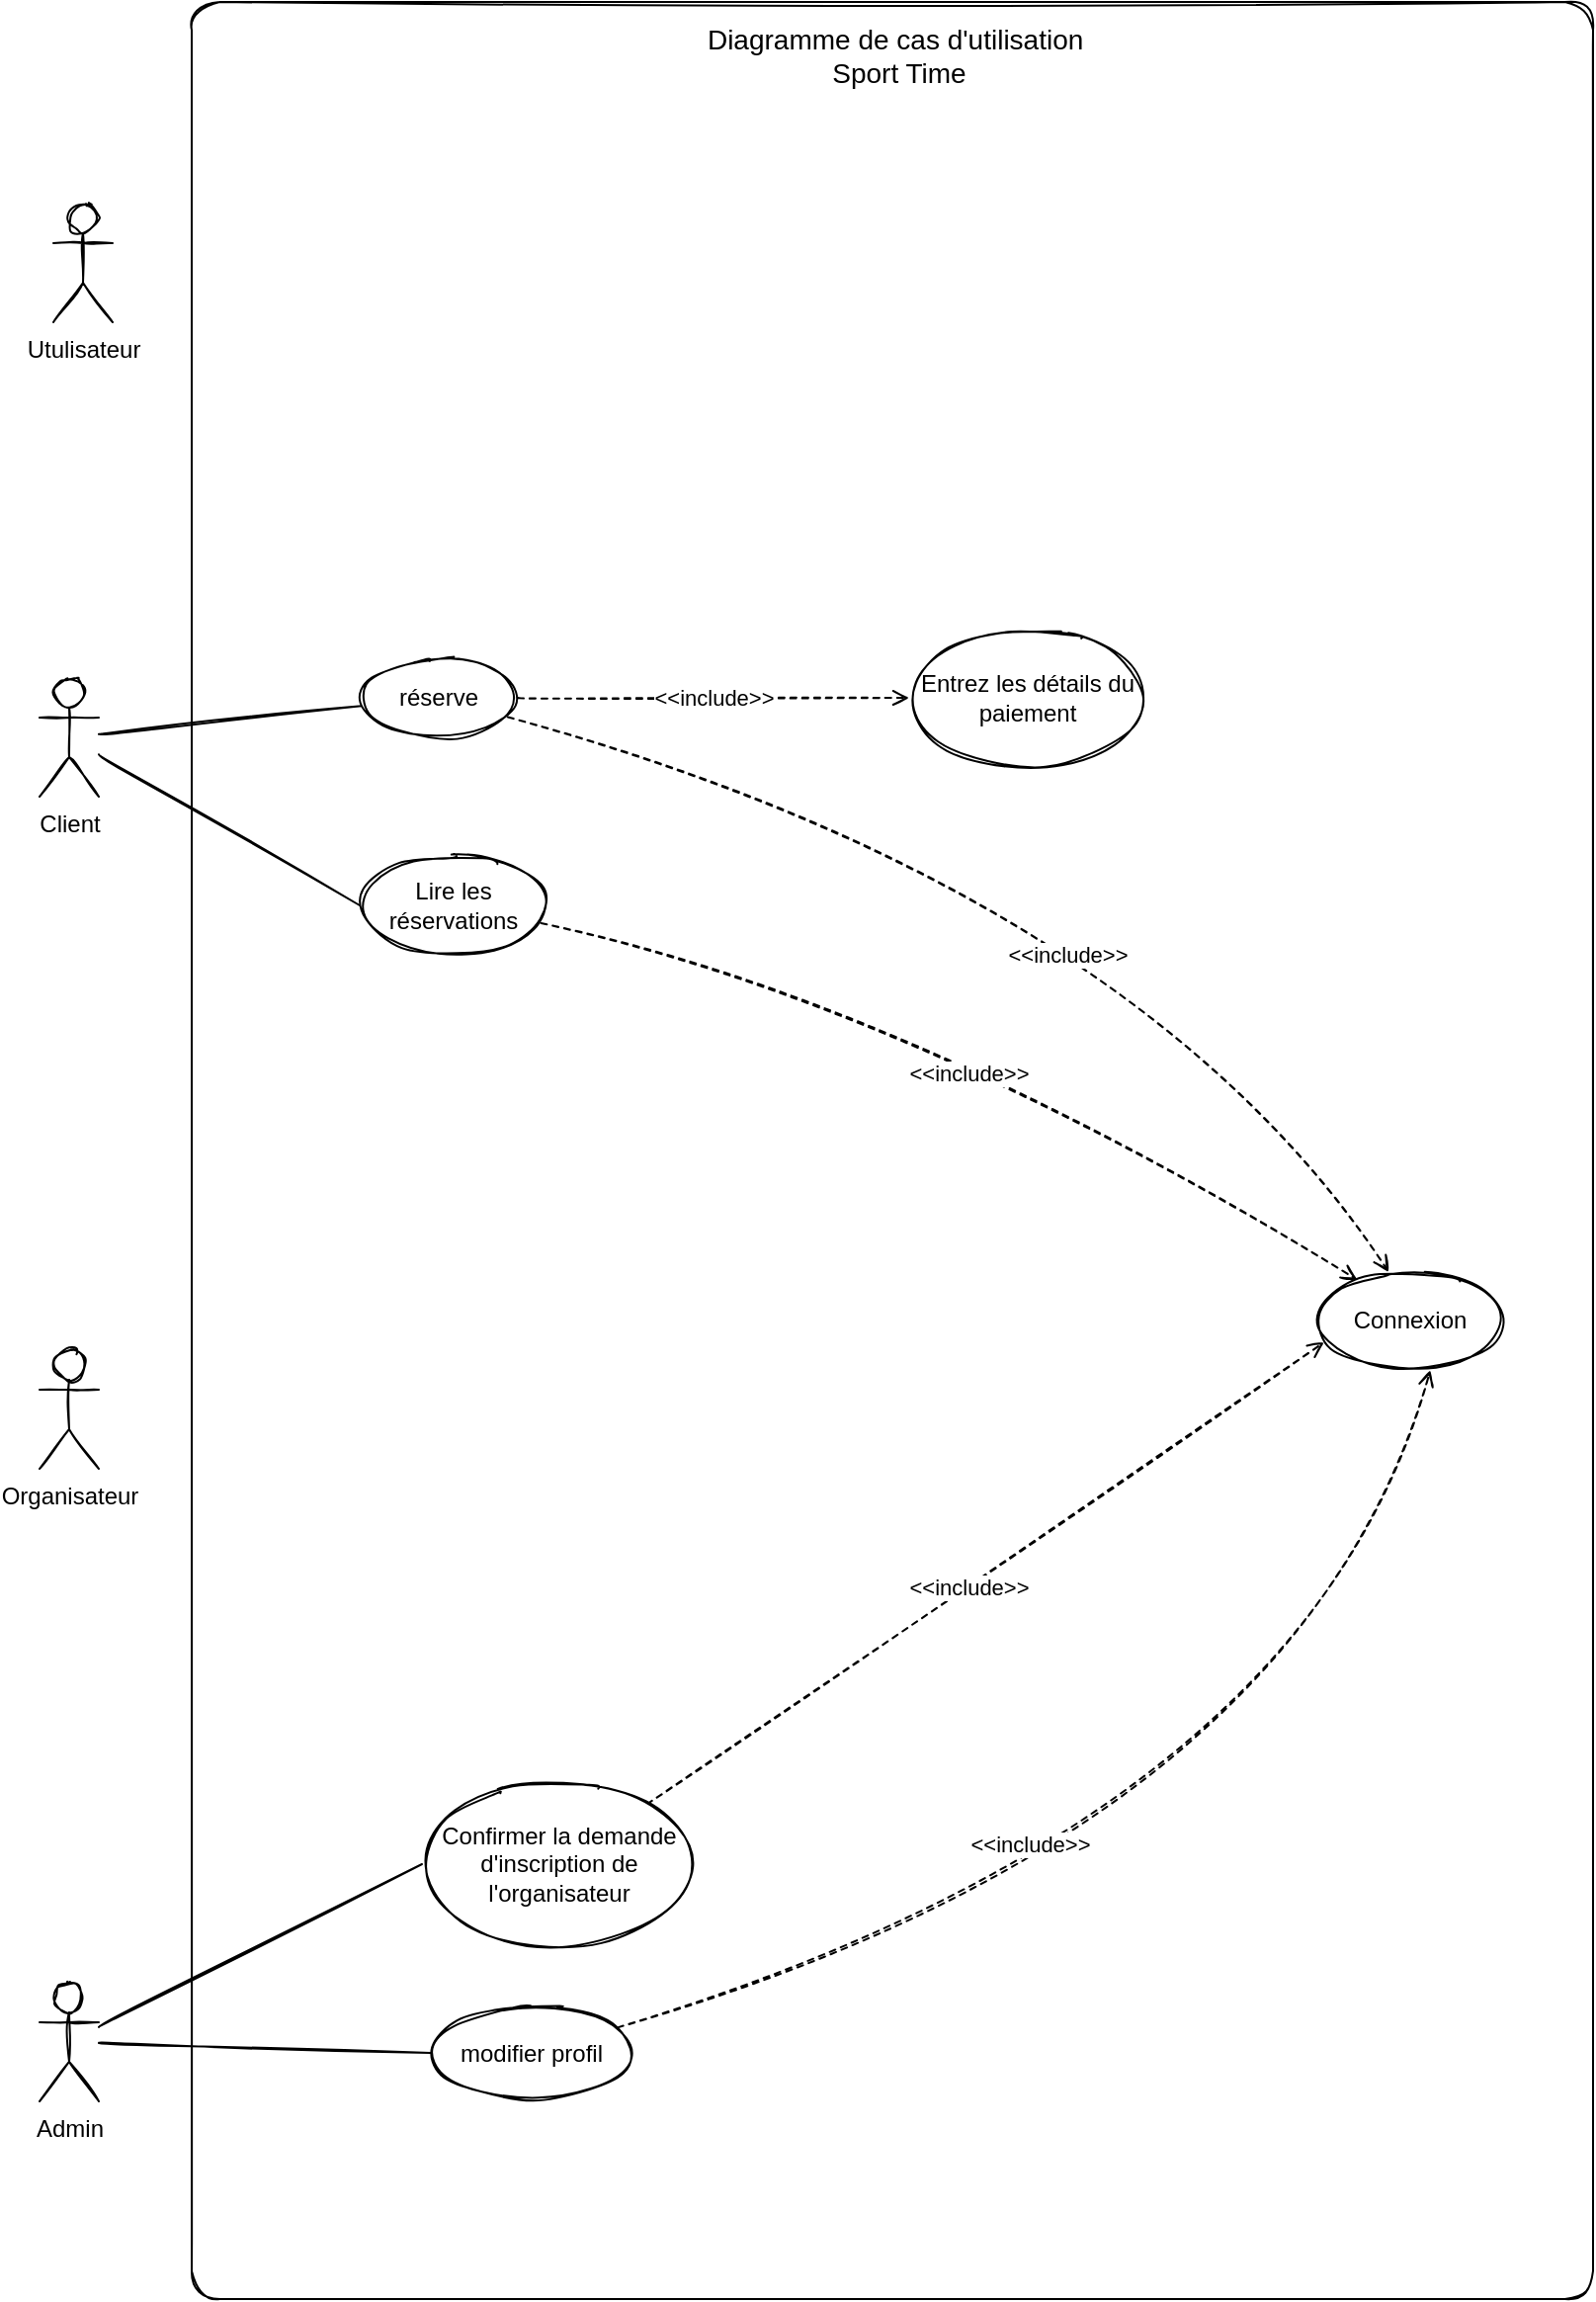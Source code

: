 <mxfile>
    <diagram id="ixggnV8RtaeOouiZ63La" name="Page-1">
        <mxGraphModel dx="1762" dy="1220" grid="1" gridSize="10" guides="1" tooltips="1" connect="1" arrows="1" fold="1" page="1" pageScale="1" pageWidth="850" pageHeight="1100" background="none" math="0" shadow="0">
            <root>
                <mxCell id="0"/>
                <mxCell id="1" parent="0"/>
                <mxCell id="LcNwLO7DvMdSj1Io22Rn-1" value="" style="rounded=1;whiteSpace=wrap;html=1;arcSize=2;sketch=1;" parent="1" vertex="1">
                    <mxGeometry x="107" y="28" width="709" height="1162" as="geometry"/>
                </mxCell>
                <mxCell id="LcNwLO7DvMdSj1Io22Rn-7" style="edgeStyle=none;rounded=1;orthogonalLoop=1;jettySize=auto;html=1;endArrow=none;endFill=0;curved=1;sketch=1;" parent="1" source="LcNwLO7DvMdSj1Io22Rn-9" target="LcNwLO7DvMdSj1Io22Rn-32" edge="1">
                    <mxGeometry relative="1" as="geometry"/>
                </mxCell>
                <mxCell id="LcNwLO7DvMdSj1Io22Rn-8" style="edgeStyle=none;rounded=1;orthogonalLoop=1;jettySize=auto;html=1;entryX=0;entryY=0.5;entryDx=0;entryDy=0;endArrow=none;endFill=0;curved=1;sketch=1;" parent="1" source="LcNwLO7DvMdSj1Io22Rn-9" target="LcNwLO7DvMdSj1Io22Rn-34" edge="1">
                    <mxGeometry relative="1" as="geometry"/>
                </mxCell>
                <mxCell id="3" style="edgeStyle=none;html=1;entryX=0;entryY=0.5;entryDx=0;entryDy=0;endArrow=none;endFill=0;rounded=1;curved=1;sketch=1;" parent="1" source="LcNwLO7DvMdSj1Io22Rn-9" target="2" edge="1">
                    <mxGeometry relative="1" as="geometry"/>
                </mxCell>
                <mxCell id="LcNwLO7DvMdSj1Io22Rn-9" value="Client" style="shape=umlActor;verticalLabelPosition=bottom;verticalAlign=top;html=1;outlineConnect=0;rounded=1;sketch=1;" parent="1" vertex="1">
                    <mxGeometry x="30" y="370" width="30" height="60" as="geometry"/>
                </mxCell>
                <mxCell id="LcNwLO7DvMdSj1Io22Rn-12" style="edgeStyle=none;rounded=1;orthogonalLoop=1;jettySize=auto;html=1;entryX=0;entryY=0.5;entryDx=0;entryDy=0;endArrow=none;endFill=0;curved=1;sketch=1;" parent="1" source="LcNwLO7DvMdSj1Io22Rn-16" target="LcNwLO7DvMdSj1Io22Rn-40" edge="1">
                    <mxGeometry relative="1" as="geometry"/>
                </mxCell>
                <mxCell id="LcNwLO7DvMdSj1Io22Rn-13" style="edgeStyle=none;rounded=1;orthogonalLoop=1;jettySize=auto;html=1;entryX=0;entryY=0.5;entryDx=0;entryDy=0;endArrow=none;endFill=0;curved=1;sketch=1;" parent="1" source="LcNwLO7DvMdSj1Io22Rn-16" target="LcNwLO7DvMdSj1Io22Rn-42" edge="1">
                    <mxGeometry relative="1" as="geometry"/>
                </mxCell>
                <mxCell id="LcNwLO7DvMdSj1Io22Rn-16" value="Admin" style="shape=umlActor;verticalLabelPosition=bottom;verticalAlign=top;html=1;outlineConnect=0;rounded=1;sketch=1;" parent="1" vertex="1">
                    <mxGeometry x="30" y="1030" width="30" height="60" as="geometry"/>
                </mxCell>
                <mxCell id="LcNwLO7DvMdSj1Io22Rn-17" value="&lt;font style=&quot;font-size: 14px&quot;&gt;Diagramme de cas d'utilisation&amp;nbsp;&lt;br&gt;Sport Time&lt;br&gt;&lt;/font&gt;" style="text;html=1;strokeColor=none;fillColor=none;align=center;verticalAlign=middle;whiteSpace=wrap;rounded=1;sketch=1;" parent="1" vertex="1">
                    <mxGeometry x="350" y="40" width="230" height="30" as="geometry"/>
                </mxCell>
                <mxCell id="LcNwLO7DvMdSj1Io22Rn-27" style="edgeStyle=none;rounded=1;orthogonalLoop=1;jettySize=auto;html=1;entryX=1;entryY=1;entryDx=0;entryDy=0;endArrow=none;endFill=0;curved=1;sketch=1;" parent="1" edge="1">
                    <mxGeometry relative="1" as="geometry">
                        <mxPoint x="245.284" y="432.142" as="sourcePoint"/>
                        <mxPoint x="245.284" y="432.142" as="targetPoint"/>
                    </mxGeometry>
                </mxCell>
                <mxCell id="LcNwLO7DvMdSj1Io22Rn-28" value="Connexion" style="ellipse;whiteSpace=wrap;html=1;rounded=1;sketch=1;" parent="1" vertex="1">
                    <mxGeometry x="676" y="670" width="95" height="50" as="geometry"/>
                </mxCell>
                <mxCell id="rEs1j5VtkF3X8l7jMAPh-5" style="edgeStyle=none;rounded=1;orthogonalLoop=1;jettySize=auto;html=1;entryX=0;entryY=0.5;entryDx=0;entryDy=0;endArrow=none;endFill=0;curved=1;sketch=1;" parent="1" source="LcNwLO7DvMdSj1Io22Rn-30" target="rEs1j5VtkF3X8l7jMAPh-4" edge="1">
                    <mxGeometry relative="1" as="geometry"/>
                </mxCell>
                <mxCell id="rEs1j5VtkF3X8l7jMAPh-22" style="edgeStyle=none;rounded=1;orthogonalLoop=1;jettySize=auto;html=1;entryX=0;entryY=0.5;entryDx=0;entryDy=0;endArrow=none;endFill=0;curved=1;sketch=1;" parent="1" source="LcNwLO7DvMdSj1Io22Rn-30" target="rEs1j5VtkF3X8l7jMAPh-21" edge="1">
                    <mxGeometry relative="1" as="geometry"/>
                </mxCell>
                <mxCell id="LcNwLO7DvMdSj1Io22Rn-30" value="Utulisateur" style="shape=umlActor;verticalLabelPosition=bottom;verticalAlign=top;html=1;outlineConnect=0;rounded=1;sketch=1;" parent="1" vertex="1">
                    <mxGeometry x="37" y="130" width="30" height="60" as="geometry"/>
                </mxCell>
                <mxCell id="LcNwLO7DvMdSj1Io22Rn-31" value="&amp;lt;&amp;lt;include&amp;gt;&amp;gt;" style="edgeStyle=none;rounded=1;orthogonalLoop=1;jettySize=auto;html=1;endArrow=open;endFill=0;entryX=0.385;entryY=0.01;entryDx=0;entryDy=0;entryPerimeter=0;startArrow=none;startFill=0;dashed=1;curved=1;sketch=1;" parent="1" source="LcNwLO7DvMdSj1Io22Rn-32" target="LcNwLO7DvMdSj1Io22Rn-28" edge="1">
                    <mxGeometry x="0.085" y="-40" relative="1" as="geometry">
                        <mxPoint x="527" y="728" as="targetPoint"/>
                        <Array as="points">
                            <mxPoint x="590" y="480"/>
                        </Array>
                        <mxPoint as="offset"/>
                    </mxGeometry>
                </mxCell>
                <mxCell id="LcNwLO7DvMdSj1Io22Rn-32" value="réserve" style="ellipse;whiteSpace=wrap;html=1;rounded=1;sketch=1;" parent="1" vertex="1">
                    <mxGeometry x="192" y="360" width="80" height="40" as="geometry"/>
                </mxCell>
                <mxCell id="LcNwLO7DvMdSj1Io22Rn-33" value="&amp;lt;&amp;lt;include&amp;gt;&amp;gt;" style="edgeStyle=none;rounded=1;orthogonalLoop=1;jettySize=auto;html=1;endArrow=open;endFill=0;entryX=0.219;entryY=0.089;entryDx=0;entryDy=0;entryPerimeter=0;startArrow=none;startFill=0;dashed=1;curved=1;sketch=1;" parent="1" source="LcNwLO7DvMdSj1Io22Rn-34" target="LcNwLO7DvMdSj1Io22Rn-28" edge="1">
                    <mxGeometry x="0.027" y="-13" relative="1" as="geometry">
                        <Array as="points">
                            <mxPoint x="460" y="530"/>
                        </Array>
                        <mxPoint as="offset"/>
                    </mxGeometry>
                </mxCell>
                <mxCell id="LcNwLO7DvMdSj1Io22Rn-34" value="Lire les réservations" style="ellipse;whiteSpace=wrap;html=1;rounded=1;sketch=1;" parent="1" vertex="1">
                    <mxGeometry x="192" y="460" width="95" height="50" as="geometry"/>
                </mxCell>
                <mxCell id="LcNwLO7DvMdSj1Io22Rn-35" value="&amp;lt;&amp;lt;include&amp;gt;&amp;gt;" style="edgeStyle=none;rounded=1;orthogonalLoop=1;jettySize=auto;html=1;entryX=0;entryY=0.5;entryDx=0;entryDy=0;dashed=1;startArrow=none;startFill=0;endArrow=open;endFill=0;exitX=1;exitY=0.5;exitDx=0;exitDy=0;curved=1;sketch=1;" parent="1" source="LcNwLO7DvMdSj1Io22Rn-32" target="LcNwLO7DvMdSj1Io22Rn-47" edge="1">
                    <mxGeometry relative="1" as="geometry"/>
                </mxCell>
                <mxCell id="LcNwLO7DvMdSj1Io22Rn-39" value="&amp;lt;&amp;lt;include&amp;gt;&amp;gt;" style="edgeStyle=none;rounded=1;orthogonalLoop=1;jettySize=auto;html=1;endArrow=open;endFill=0;entryX=0.041;entryY=0.721;entryDx=0;entryDy=0;entryPerimeter=0;startArrow=none;startFill=0;dashed=1;curved=1;sketch=1;" parent="1" source="LcNwLO7DvMdSj1Io22Rn-40" target="LcNwLO7DvMdSj1Io22Rn-28" edge="1">
                    <mxGeometry x="-0.054" relative="1" as="geometry">
                        <Array as="points">
                            <mxPoint x="470" y="850"/>
                        </Array>
                        <mxPoint as="offset"/>
                    </mxGeometry>
                </mxCell>
                <mxCell id="LcNwLO7DvMdSj1Io22Rn-40" value="Confirmer la demande d'inscription de l'organisateur" style="ellipse;whiteSpace=wrap;html=1;rounded=1;sketch=1;" parent="1" vertex="1">
                    <mxGeometry x="223.5" y="930" width="138" height="80" as="geometry"/>
                </mxCell>
                <mxCell id="LcNwLO7DvMdSj1Io22Rn-41" value="&amp;lt;&amp;lt;include&amp;gt;&amp;gt;" style="edgeStyle=none;rounded=1;orthogonalLoop=1;jettySize=auto;html=1;endArrow=open;endFill=0;entryX=0.607;entryY=1.001;entryDx=0;entryDy=0;entryPerimeter=0;startArrow=none;startFill=0;dashed=1;curved=1;sketch=1;" parent="1" source="LcNwLO7DvMdSj1Io22Rn-42" target="LcNwLO7DvMdSj1Io22Rn-28" edge="1">
                    <mxGeometry x="-0.247" y="30" relative="1" as="geometry">
                        <Array as="points">
                            <mxPoint x="670" y="950"/>
                        </Array>
                        <mxPoint as="offset"/>
                    </mxGeometry>
                </mxCell>
                <mxCell id="LcNwLO7DvMdSj1Io22Rn-42" value="modifier profil" style="ellipse;whiteSpace=wrap;html=1;rounded=1;sketch=1;" parent="1" vertex="1">
                    <mxGeometry x="228" y="1041" width="102" height="49" as="geometry"/>
                </mxCell>
                <mxCell id="LcNwLO7DvMdSj1Io22Rn-47" value="Entrez les détails du paiement" style="ellipse;whiteSpace=wrap;html=1;rounded=1;sketch=1;" parent="1" vertex="1">
                    <mxGeometry x="470" y="345" width="120" height="70" as="geometry"/>
                </mxCell>
                <mxCell id="rEs1j5VtkF3X8l7jMAPh-3" style="rounded=1;orthogonalLoop=1;jettySize=auto;html=1;entryX=0;entryY=0.5;entryDx=0;entryDy=0;endArrow=none;endFill=0;curved=1;sketch=1;" parent="1" source="rEs1j5VtkF3X8l7jMAPh-1" target="rEs1j5VtkF3X8l7jMAPh-2" edge="1">
                    <mxGeometry relative="1" as="geometry">
                        <Array as="points"/>
                    </mxGeometry>
                </mxCell>
                <mxCell id="rEs1j5VtkF3X8l7jMAPh-12" style="edgeStyle=none;rounded=1;orthogonalLoop=1;jettySize=auto;html=1;endArrow=none;endFill=0;curved=1;sketch=1;" parent="1" source="rEs1j5VtkF3X8l7jMAPh-1" target="rEs1j5VtkF3X8l7jMAPh-11" edge="1">
                    <mxGeometry relative="1" as="geometry"/>
                </mxCell>
                <mxCell id="rEs1j5VtkF3X8l7jMAPh-1" value="Organisateur" style="shape=umlActor;verticalLabelPosition=bottom;verticalAlign=top;html=1;outlineConnect=0;rounded=1;sketch=1;" parent="1" vertex="1">
                    <mxGeometry x="30" y="710" width="30" height="60" as="geometry"/>
                </mxCell>
                <mxCell id="rEs1j5VtkF3X8l7jMAPh-18" value="&amp;lt;&amp;lt;include&amp;gt;&amp;gt;" style="edgeStyle=none;rounded=1;orthogonalLoop=1;jettySize=auto;html=1;entryX=0;entryY=0.5;entryDx=0;entryDy=0;endArrow=open;endFill=0;dashed=1;curved=1;sketch=1;" parent="1" source="rEs1j5VtkF3X8l7jMAPh-2" target="LcNwLO7DvMdSj1Io22Rn-28" edge="1">
                    <mxGeometry relative="1" as="geometry"/>
                </mxCell>
<<<<<<< HEAD
                <mxCell id="rEs1j5VtkF3X8l7jMAPh-2" value="Modifier son identité" style="ellipse;whiteSpace=wrap;html=1;" parent="1" vertex="1">
                    <mxGeometry x="140" y="720" width="132" height="70" as="geometry"/>
=======
                <mxCell id="rEs1j5VtkF3X8l7jMAPh-2" value="Modifier son identité" style="ellipse;whiteSpace=wrap;html=1;rounded=1;sketch=1;" parent="1" vertex="1">
                    <mxGeometry x="192" y="750" width="132" height="70" as="geometry"/>
>>>>>>> f441b1bf2d49e6595ba7afe189a2dc8f5cba8baa
                </mxCell>
                <mxCell id="rEs1j5VtkF3X8l7jMAPh-4" value="S'inscrire" style="ellipse;whiteSpace=wrap;html=1;rounded=1;sketch=1;" parent="1" vertex="1">
                    <mxGeometry x="220" y="180" width="110" height="50" as="geometry"/>
                </mxCell>
<<<<<<< HEAD
                <mxCell id="rEs1j5VtkF3X8l7jMAPh-20" value="&amp;lt;&amp;lt;include&amp;gt;&amp;gt;" style="edgeStyle=none;rounded=0;orthogonalLoop=1;jettySize=auto;html=1;dashed=1;endArrow=open;endFill=0;" parent="1" source="rEs1j5VtkF3X8l7jMAPh-11" target="rEs1j5VtkF3X8l7jMAPh-19" edge="1">
                    <mxGeometry relative="1" as="geometry"/>
                </mxCell>
                <mxCell id="rEs1j5VtkF3X8l7jMAPh-11" value="Register" style="ellipse;whiteSpace=wrap;html=1;" parent="1" vertex="1">
                    <mxGeometry x="182" y="600" width="110" height="50" as="geometry"/>
                </mxCell>
                <mxCell id="rEs1j5VtkF3X8l7jMAPh-19" value="Formulaire de demande" style="ellipse;whiteSpace=wrap;html=1;" parent="1" vertex="1">
                    <mxGeometry x="397" y="595" width="110" height="50" as="geometry"/>
                </mxCell>
                <mxCell id="rEs1j5VtkF3X8l7jMAPh-21" value="Regarder les information de notre site" style="ellipse;whiteSpace=wrap;html=1;" parent="1" vertex="1">
=======
                <mxCell id="rEs1j5VtkF3X8l7jMAPh-20" value="&amp;lt;&amp;lt;include&amp;gt;&amp;gt;" style="edgeStyle=none;rounded=1;orthogonalLoop=1;jettySize=auto;html=1;dashed=1;endArrow=open;endFill=0;curved=1;sketch=1;" parent="1" source="rEs1j5VtkF3X8l7jMAPh-11" target="rEs1j5VtkF3X8l7jMAPh-19" edge="1">
                    <mxGeometry relative="1" as="geometry"/>
                </mxCell>
                <mxCell id="rEs1j5VtkF3X8l7jMAPh-11" value="Register" style="ellipse;whiteSpace=wrap;html=1;rounded=1;sketch=1;" parent="1" vertex="1">
                    <mxGeometry x="220" y="660" width="110" height="50" as="geometry"/>
                </mxCell>
                <mxCell id="rEs1j5VtkF3X8l7jMAPh-19" value="Formulaire de demande" style="ellipse;whiteSpace=wrap;html=1;rounded=1;sketch=1;" parent="1" vertex="1">
                    <mxGeometry x="470" y="640" width="110" height="50" as="geometry"/>
                </mxCell>
                <mxCell id="rEs1j5VtkF3X8l7jMAPh-21" value="lire les information de notre siteweb" style="ellipse;whiteSpace=wrap;html=1;rounded=1;sketch=1;" parent="1" vertex="1">
>>>>>>> f441b1bf2d49e6595ba7afe189a2dc8f5cba8baa
                    <mxGeometry x="220" y="90" width="130" height="70" as="geometry"/>
                </mxCell>
                <mxCell id="NCV1q0EoNAmsbDJ_327a-4" value="&amp;lt;&amp;lt;extend&amp;gt;&amp;gt;" style="edgeStyle=none;rounded=1;orthogonalLoop=1;jettySize=auto;html=1;endArrow=open;endFill=0;dashed=1;curved=1;sketch=1;" parent="1" source="NCV1q0EoNAmsbDJ_327a-1" target="LcNwLO7DvMdSj1Io22Rn-34" edge="1">
                    <mxGeometry relative="1" as="geometry"/>
                </mxCell>
<<<<<<< HEAD
                <mxCell id="NCV1q0EoNAmsbDJ_327a-1" value="Supprimer la réservation" style="ellipse;whiteSpace=wrap;html=1;" parent="1" vertex="1">
                    <mxGeometry x="177" y="523" width="110" height="50" as="geometry"/>
=======
                <mxCell id="NCV1q0EoNAmsbDJ_327a-1" value="Supprimer la réservation" style="ellipse;whiteSpace=wrap;html=1;rounded=1;sketch=1;" parent="1" vertex="1">
                    <mxGeometry x="187" y="560" width="110" height="50" as="geometry"/>
>>>>>>> f441b1bf2d49e6595ba7afe189a2dc8f5cba8baa
                </mxCell>
                <mxCell id="NCV1q0EoNAmsbDJ_327a-2" style="edgeStyle=orthogonalEdgeStyle;rounded=1;orthogonalLoop=1;jettySize=auto;html=1;exitX=0.5;exitY=1;exitDx=0;exitDy=0;curved=1;sketch=1;" parent="1" source="LcNwLO7DvMdSj1Io22Rn-17" target="LcNwLO7DvMdSj1Io22Rn-17" edge="1">
                    <mxGeometry relative="1" as="geometry"/>
                </mxCell>
                <mxCell id="6" value="&amp;lt;&amp;lt;include&amp;gt;&amp;gt;" style="edgeStyle=none;html=1;entryX=0.583;entryY=0.057;entryDx=0;entryDy=0;entryPerimeter=0;dashed=1;endArrow=classic;endFill=1;rounded=1;curved=1;sketch=1;" parent="1" source="2" target="LcNwLO7DvMdSj1Io22Rn-28" edge="1">
                    <mxGeometry x="-0.024" y="-2" relative="1" as="geometry">
                        <Array as="points">
                            <mxPoint x="610" y="295"/>
                            <mxPoint x="710" y="340"/>
                        </Array>
                        <mxPoint as="offset"/>
                    </mxGeometry>
                </mxCell>
                <mxCell id="2" value="regarder les heures vides dans un stade" style="ellipse;whiteSpace=wrap;html=1;rounded=1;sketch=1;" parent="1" vertex="1">
                    <mxGeometry x="167" y="260" width="130" height="70" as="geometry"/>
                </mxCell>
                <mxCell id="7" value="regarder tout les information" style="ellipse;whiteSpace=wrap;html=1;" vertex="1" parent="1">
                    <mxGeometry x="230" y="660" width="110" height="50" as="geometry"/>
                </mxCell>
                <mxCell id="10" style="edgeStyle=none;rounded=0;orthogonalLoop=1;jettySize=auto;html=1;endArrow=none;endFill=0;entryX=0;entryY=0.5;entryDx=0;entryDy=0;" edge="1" parent="1" target="7">
                    <mxGeometry relative="1" as="geometry">
                        <mxPoint x="70" y="676" as="sourcePoint"/>
                        <mxPoint x="198.444" y="646.742" as="targetPoint"/>
                    </mxGeometry>
                </mxCell>
                <mxCell id="12" value="&amp;lt;&amp;lt;include&amp;gt;&amp;gt;" style="edgeStyle=none;rounded=0;orthogonalLoop=1;jettySize=auto;html=1;dashed=1;endArrow=open;endFill=0;entryX=0.011;entryY=0.295;entryDx=0;entryDy=0;entryPerimeter=0;" edge="1" parent="1" target="LcNwLO7DvMdSj1Io22Rn-28">
                    <mxGeometry x="-0.048" y="1" relative="1" as="geometry">
                        <mxPoint x="339.998" y="682.533" as="sourcePoint"/>
                        <mxPoint x="445.132" y="679.999" as="targetPoint"/>
                        <mxPoint as="offset"/>
                    </mxGeometry>
                </mxCell>
            </root>
        </mxGraphModel>
    </diagram>
</mxfile>